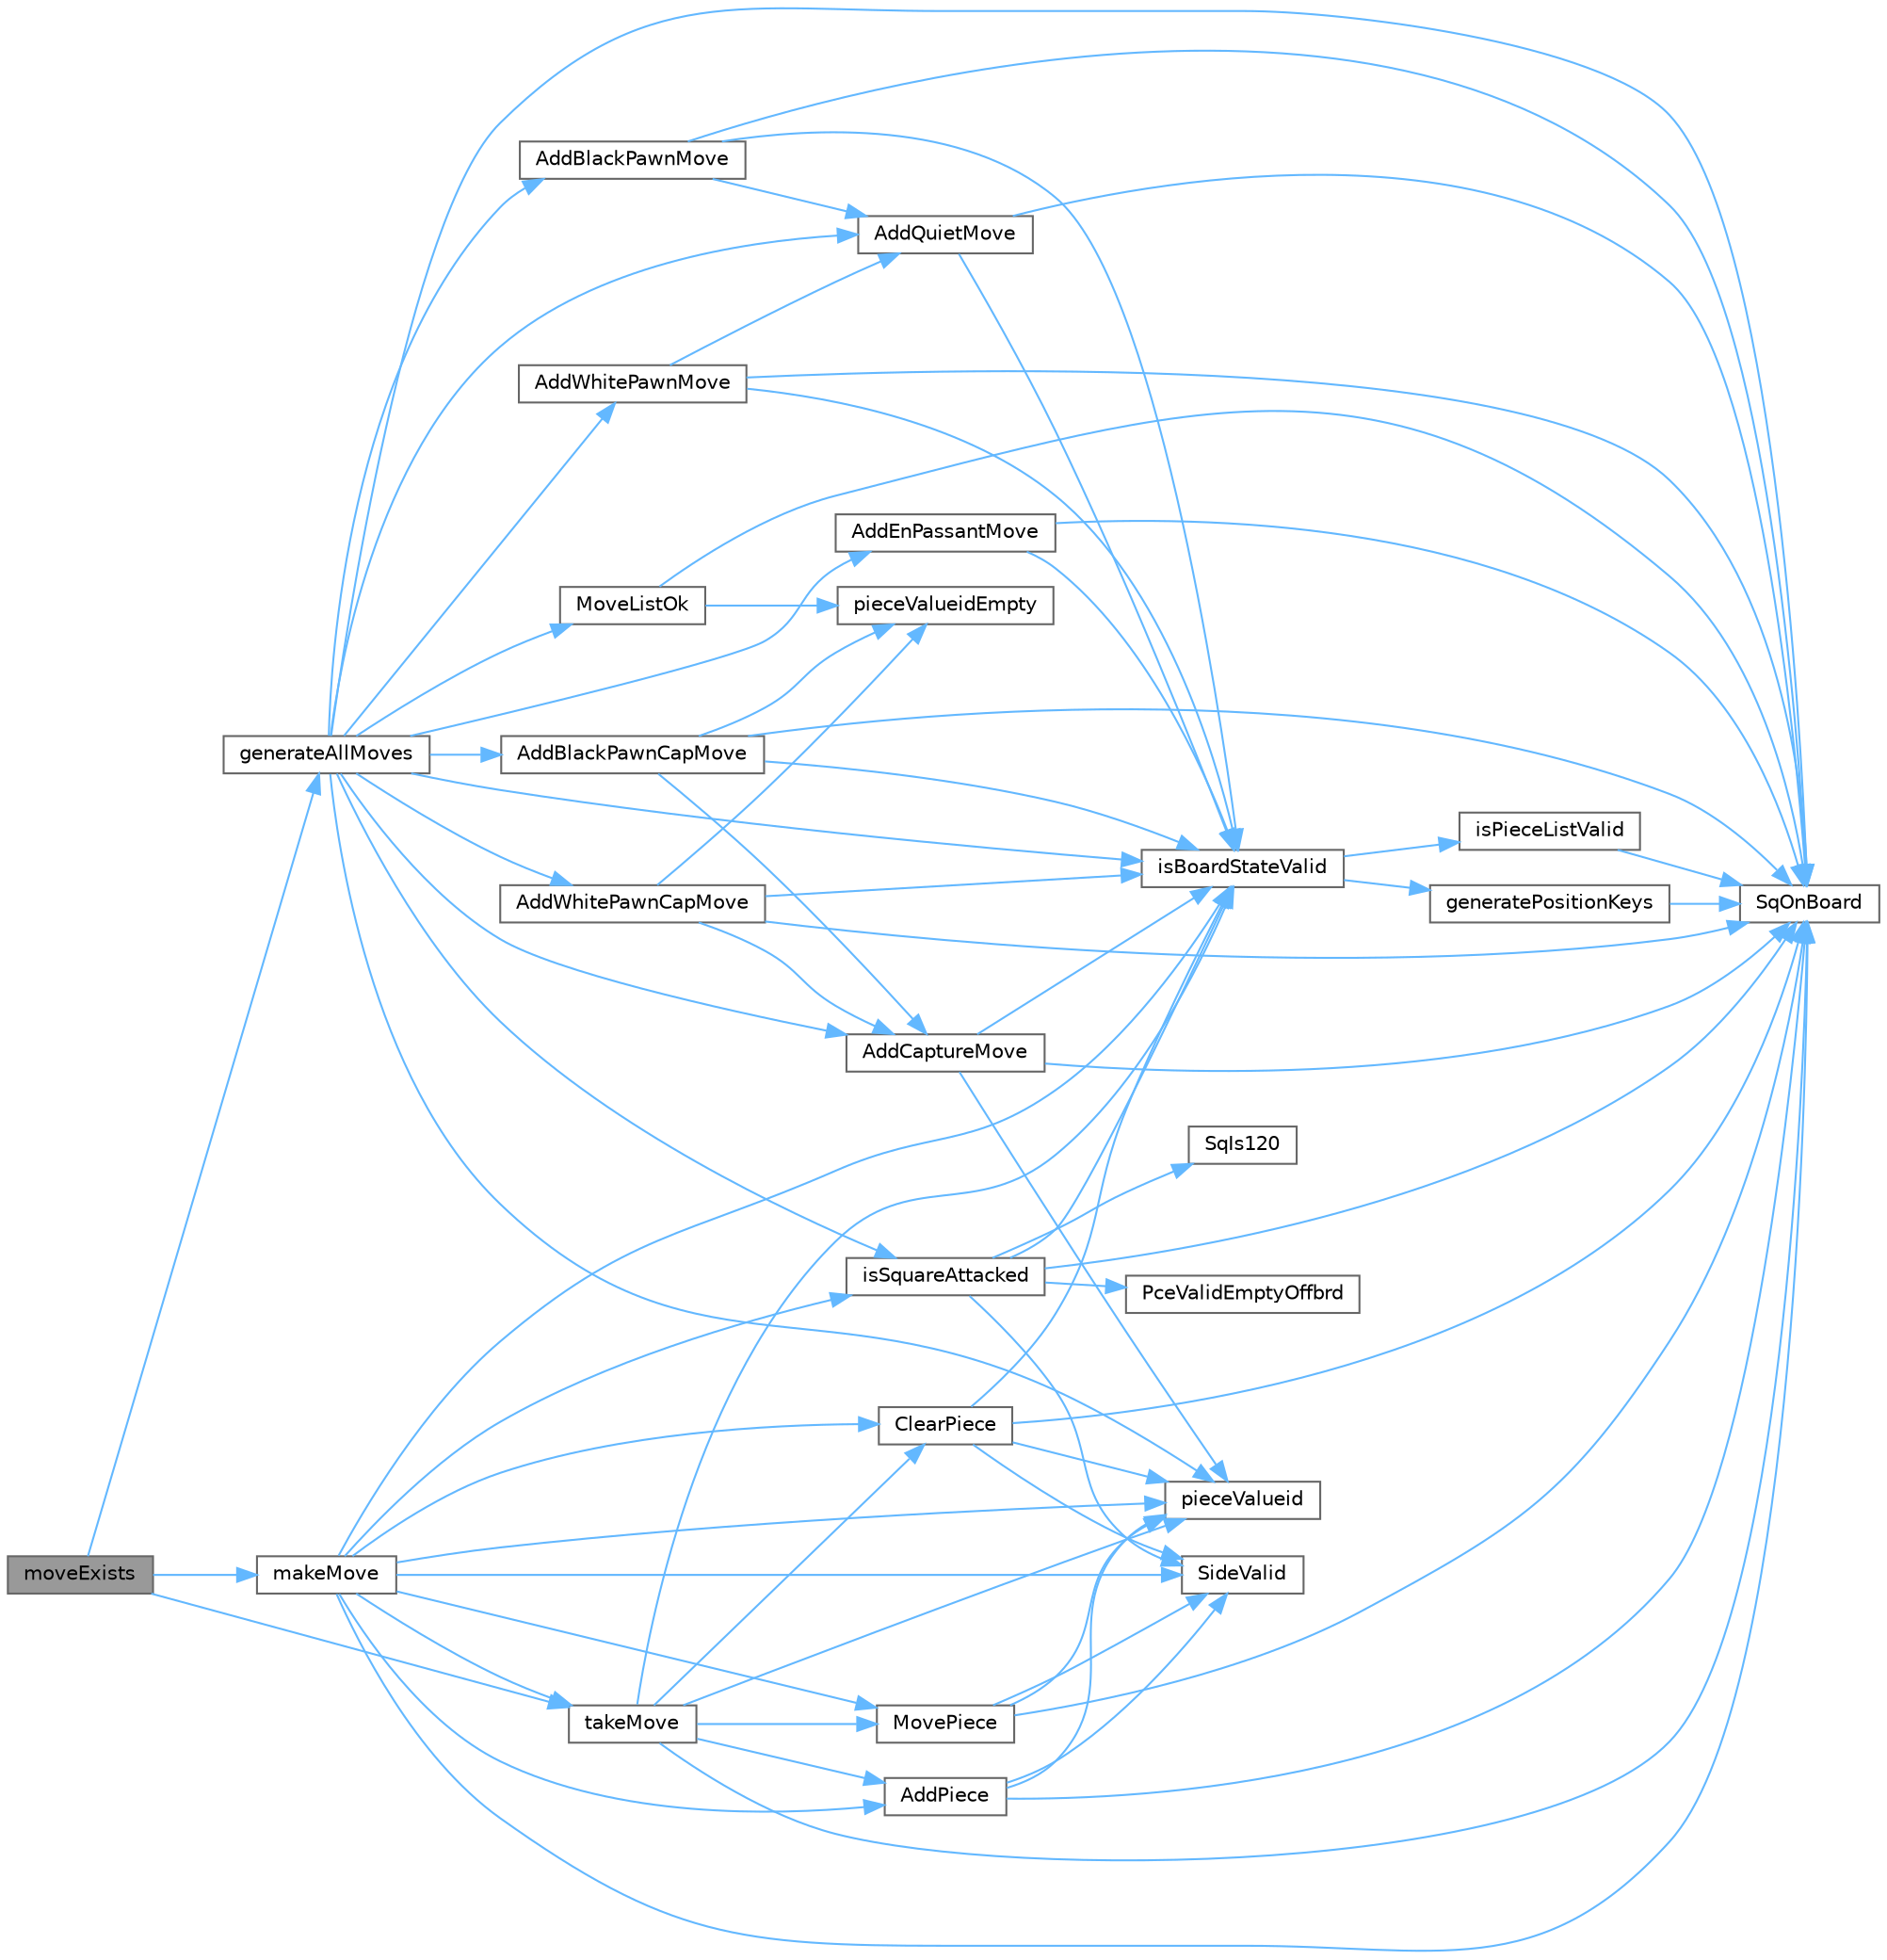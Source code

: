 digraph "moveExists"
{
 // INTERACTIVE_SVG=YES
 // LATEX_PDF_SIZE
  bgcolor="transparent";
  edge [fontname=Helvetica,fontsize=10,labelfontname=Helvetica,labelfontsize=10];
  node [fontname=Helvetica,fontsize=10,shape=box,height=0.2,width=0.4];
  rankdir="LR";
  Node1 [id="Node000001",label="moveExists",height=0.2,width=0.4,color="gray40", fillcolor="grey60", style="filled", fontcolor="black",tooltip="Check if a given move exists in the current position."];
  Node1 -> Node2 [id="edge73_Node000001_Node000002",color="steelblue1",style="solid",tooltip=" "];
  Node2 [id="Node000002",label="generateAllMoves",height=0.2,width=0.4,color="grey40", fillcolor="white", style="filled",URL="$move__generator_8cpp.html#a4d7178784dec62b5c55f61f52c432fdf",tooltip="Generate all pseudo-legal moves for the side to move."];
  Node2 -> Node3 [id="edge74_Node000002_Node000003",color="steelblue1",style="solid",tooltip=" "];
  Node3 [id="Node000003",label="AddBlackPawnCapMove",height=0.2,width=0.4,color="grey40", fillcolor="white", style="filled",URL="$move__generator_8cpp.html#a21d952c048f6586610eafeefcd4a0341",tooltip=" "];
  Node3 -> Node4 [id="edge75_Node000003_Node000004",color="steelblue1",style="solid",tooltip=" "];
  Node4 [id="Node000004",label="AddCaptureMove",height=0.2,width=0.4,color="grey40", fillcolor="white", style="filled",URL="$move__generator_8cpp.html#ad22de88ed58f37e575d4d3bbb7925329",tooltip=" "];
  Node4 -> Node5 [id="edge76_Node000004_Node000005",color="steelblue1",style="solid",tooltip=" "];
  Node5 [id="Node000005",label="isBoardStateValid",height=0.2,width=0.4,color="grey40", fillcolor="white", style="filled",URL="$board_8cpp.html#a27f071824f45c724e8ddd02c72b39871",tooltip="Performs a full internal consistency check of the board state."];
  Node5 -> Node6 [id="edge77_Node000005_Node000006",color="steelblue1",style="solid",tooltip=" "];
  Node6 [id="Node000006",label="generatePositionKeys",height=0.2,width=0.4,color="grey40", fillcolor="white", style="filled",URL="$hash__keys_8cpp.html#a8c1832e1dfd853cce944ddd2df57dd53",tooltip="Generates a Zobrist hash key for the given board position."];
  Node6 -> Node7 [id="edge78_Node000006_Node000007",color="steelblue1",style="solid",tooltip=" "];
  Node7 [id="Node000007",label="SqOnBoard",height=0.2,width=0.4,color="grey40", fillcolor="white", style="filled",URL="$validate_8cpp.html#ad5a569564ef016ed02a4fef23d89d9c4",tooltip="Checks if a given square index refers to a valid on-board square."];
  Node5 -> Node8 [id="edge79_Node000005_Node000008",color="steelblue1",style="solid",tooltip=" "];
  Node8 [id="Node000008",label="isPieceListValid",height=0.2,width=0.4,color="grey40", fillcolor="white", style="filled",URL="$board_8cpp.html#addbaf4fbab51f8032e0e7aabbffeab96",tooltip="Validate that piece list array is consistent with board state."];
  Node8 -> Node7 [id="edge80_Node000008_Node000007",color="steelblue1",style="solid",tooltip=" "];
  Node4 -> Node9 [id="edge81_Node000004_Node000009",color="steelblue1",style="solid",tooltip=" "];
  Node9 [id="Node000009",label="pieceValueid",height=0.2,width=0.4,color="grey40", fillcolor="white", style="filled",URL="$validate_8cpp.html#aca205110cd18879d0e0a965dee34b776",tooltip="Checks if the given piece code is a valid piece (non-empty)."];
  Node4 -> Node7 [id="edge82_Node000004_Node000007",color="steelblue1",style="solid",tooltip=" "];
  Node3 -> Node5 [id="edge83_Node000003_Node000005",color="steelblue1",style="solid",tooltip=" "];
  Node3 -> Node10 [id="edge84_Node000003_Node000010",color="steelblue1",style="solid",tooltip=" "];
  Node10 [id="Node000010",label="pieceValueidEmpty",height=0.2,width=0.4,color="grey40", fillcolor="white", style="filled",URL="$validate_8cpp.html#ac8317193b0ce2ab0c3d8d0f212cdd2b6",tooltip="Checks if the given piece code is either empty or a valid piece."];
  Node3 -> Node7 [id="edge85_Node000003_Node000007",color="steelblue1",style="solid",tooltip=" "];
  Node2 -> Node11 [id="edge86_Node000002_Node000011",color="steelblue1",style="solid",tooltip=" "];
  Node11 [id="Node000011",label="AddBlackPawnMove",height=0.2,width=0.4,color="grey40", fillcolor="white", style="filled",URL="$move__generator_8cpp.html#a529fbdfe853d3ad841c4c0b88c8e55f8",tooltip=" "];
  Node11 -> Node12 [id="edge87_Node000011_Node000012",color="steelblue1",style="solid",tooltip=" "];
  Node12 [id="Node000012",label="AddQuietMove",height=0.2,width=0.4,color="grey40", fillcolor="white", style="filled",URL="$move__generator_8cpp.html#a3a38227acc56d0a4f2531c45bbf17a43",tooltip=" "];
  Node12 -> Node5 [id="edge88_Node000012_Node000005",color="steelblue1",style="solid",tooltip=" "];
  Node12 -> Node7 [id="edge89_Node000012_Node000007",color="steelblue1",style="solid",tooltip=" "];
  Node11 -> Node5 [id="edge90_Node000011_Node000005",color="steelblue1",style="solid",tooltip=" "];
  Node11 -> Node7 [id="edge91_Node000011_Node000007",color="steelblue1",style="solid",tooltip=" "];
  Node2 -> Node4 [id="edge92_Node000002_Node000004",color="steelblue1",style="solid",tooltip=" "];
  Node2 -> Node13 [id="edge93_Node000002_Node000013",color="steelblue1",style="solid",tooltip=" "];
  Node13 [id="Node000013",label="AddEnPassantMove",height=0.2,width=0.4,color="grey40", fillcolor="white", style="filled",URL="$move__generator_8cpp.html#a1f1451a443ea747e0af2376725f4c62f",tooltip=" "];
  Node13 -> Node5 [id="edge94_Node000013_Node000005",color="steelblue1",style="solid",tooltip=" "];
  Node13 -> Node7 [id="edge95_Node000013_Node000007",color="steelblue1",style="solid",tooltip=" "];
  Node2 -> Node12 [id="edge96_Node000002_Node000012",color="steelblue1",style="solid",tooltip=" "];
  Node2 -> Node14 [id="edge97_Node000002_Node000014",color="steelblue1",style="solid",tooltip=" "];
  Node14 [id="Node000014",label="AddWhitePawnCapMove",height=0.2,width=0.4,color="grey40", fillcolor="white", style="filled",URL="$move__generator_8cpp.html#aa5050db53ab58a3d01f8db5b0c6681c9",tooltip=" "];
  Node14 -> Node4 [id="edge98_Node000014_Node000004",color="steelblue1",style="solid",tooltip=" "];
  Node14 -> Node5 [id="edge99_Node000014_Node000005",color="steelblue1",style="solid",tooltip=" "];
  Node14 -> Node10 [id="edge100_Node000014_Node000010",color="steelblue1",style="solid",tooltip=" "];
  Node14 -> Node7 [id="edge101_Node000014_Node000007",color="steelblue1",style="solid",tooltip=" "];
  Node2 -> Node15 [id="edge102_Node000002_Node000015",color="steelblue1",style="solid",tooltip=" "];
  Node15 [id="Node000015",label="AddWhitePawnMove",height=0.2,width=0.4,color="grey40", fillcolor="white", style="filled",URL="$move__generator_8cpp.html#a6470c50ad0bc1167743755ec2a6be107",tooltip=" "];
  Node15 -> Node12 [id="edge103_Node000015_Node000012",color="steelblue1",style="solid",tooltip=" "];
  Node15 -> Node5 [id="edge104_Node000015_Node000005",color="steelblue1",style="solid",tooltip=" "];
  Node15 -> Node7 [id="edge105_Node000015_Node000007",color="steelblue1",style="solid",tooltip=" "];
  Node2 -> Node5 [id="edge106_Node000002_Node000005",color="steelblue1",style="solid",tooltip=" "];
  Node2 -> Node16 [id="edge107_Node000002_Node000016",color="steelblue1",style="solid",tooltip=" "];
  Node16 [id="Node000016",label="isSquareAttacked",height=0.2,width=0.4,color="grey40", fillcolor="white", style="filled",URL="$attack_8cpp.html#a36ea46ff61e0738a61f70dcf90b5178b",tooltip="Determines if a given square is attacked by a given side."];
  Node16 -> Node5 [id="edge108_Node000016_Node000005",color="steelblue1",style="solid",tooltip=" "];
  Node16 -> Node17 [id="edge109_Node000016_Node000017",color="steelblue1",style="solid",tooltip=" "];
  Node17 [id="Node000017",label="PceValidEmptyOffbrd",height=0.2,width=0.4,color="grey40", fillcolor="white", style="filled",URL="$validate_8cpp.html#aac5a1baab60b7b72d85de73be258f91b",tooltip="Checks if the given piece code is empty, valid, or OFFBOARD."];
  Node16 -> Node18 [id="edge110_Node000016_Node000018",color="steelblue1",style="solid",tooltip=" "];
  Node18 [id="Node000018",label="SideValid",height=0.2,width=0.4,color="grey40", fillcolor="white", style="filled",URL="$validate_8cpp.html#ad7a2e012bffa6db3df97e7742c9d731d",tooltip="Checks if the given side identifier is valid."];
  Node16 -> Node19 [id="edge111_Node000016_Node000019",color="steelblue1",style="solid",tooltip=" "];
  Node19 [id="Node000019",label="SqIs120",height=0.2,width=0.4,color="grey40", fillcolor="white", style="filled",URL="$validate_8cpp.html#a48b5f0e20cf731ceeeb659fbc27b972c",tooltip="Checks if a given square index is within the 120-based range."];
  Node16 -> Node7 [id="edge112_Node000016_Node000007",color="steelblue1",style="solid",tooltip=" "];
  Node2 -> Node20 [id="edge113_Node000002_Node000020",color="steelblue1",style="solid",tooltip=" "];
  Node20 [id="Node000020",label="MoveListOk",height=0.2,width=0.4,color="grey40", fillcolor="white", style="filled",URL="$validate_8cpp.html#a63d4de5e5c2a915fbce5d856620285d6",tooltip="Validates that a move list is within bounds and references valid moves."];
  Node20 -> Node10 [id="edge114_Node000020_Node000010",color="steelblue1",style="solid",tooltip=" "];
  Node20 -> Node7 [id="edge115_Node000020_Node000007",color="steelblue1",style="solid",tooltip=" "];
  Node2 -> Node9 [id="edge116_Node000002_Node000009",color="steelblue1",style="solid",tooltip=" "];
  Node2 -> Node7 [id="edge117_Node000002_Node000007",color="steelblue1",style="solid",tooltip=" "];
  Node1 -> Node21 [id="edge118_Node000001_Node000021",color="steelblue1",style="solid",tooltip=" "];
  Node21 [id="Node000021",label="makeMove",height=0.2,width=0.4,color="grey40", fillcolor="white", style="filled",URL="$make__move_8cpp.html#a1b56f6dd56425f5fcc2c84f44025d4f5",tooltip="Make a move; returns non-zero if legal (king not left in check)."];
  Node21 -> Node22 [id="edge119_Node000021_Node000022",color="steelblue1",style="solid",tooltip=" "];
  Node22 [id="Node000022",label="AddPiece",height=0.2,width=0.4,color="grey40", fillcolor="white", style="filled",URL="$make__move_8cpp.html#a6ac5b01b46acf941303b6ff4505889b4",tooltip=" "];
  Node22 -> Node9 [id="edge120_Node000022_Node000009",color="steelblue1",style="solid",tooltip=" "];
  Node22 -> Node18 [id="edge121_Node000022_Node000018",color="steelblue1",style="solid",tooltip=" "];
  Node22 -> Node7 [id="edge122_Node000022_Node000007",color="steelblue1",style="solid",tooltip=" "];
  Node21 -> Node23 [id="edge123_Node000021_Node000023",color="steelblue1",style="solid",tooltip=" "];
  Node23 [id="Node000023",label="ClearPiece",height=0.2,width=0.4,color="grey40", fillcolor="white", style="filled",URL="$make__move_8cpp.html#a7638b740f3b9301ec3ef126abaeef83e",tooltip=" "];
  Node23 -> Node5 [id="edge124_Node000023_Node000005",color="steelblue1",style="solid",tooltip=" "];
  Node23 -> Node9 [id="edge125_Node000023_Node000009",color="steelblue1",style="solid",tooltip=" "];
  Node23 -> Node18 [id="edge126_Node000023_Node000018",color="steelblue1",style="solid",tooltip=" "];
  Node23 -> Node7 [id="edge127_Node000023_Node000007",color="steelblue1",style="solid",tooltip=" "];
  Node21 -> Node5 [id="edge128_Node000021_Node000005",color="steelblue1",style="solid",tooltip=" "];
  Node21 -> Node16 [id="edge129_Node000021_Node000016",color="steelblue1",style="solid",tooltip=" "];
  Node21 -> Node24 [id="edge130_Node000021_Node000024",color="steelblue1",style="solid",tooltip=" "];
  Node24 [id="Node000024",label="MovePiece",height=0.2,width=0.4,color="grey40", fillcolor="white", style="filled",URL="$make__move_8cpp.html#ad096f1812d822251b98ffbc3894bc1d5",tooltip=" "];
  Node24 -> Node9 [id="edge131_Node000024_Node000009",color="steelblue1",style="solid",tooltip=" "];
  Node24 -> Node18 [id="edge132_Node000024_Node000018",color="steelblue1",style="solid",tooltip=" "];
  Node24 -> Node7 [id="edge133_Node000024_Node000007",color="steelblue1",style="solid",tooltip=" "];
  Node21 -> Node9 [id="edge134_Node000021_Node000009",color="steelblue1",style="solid",tooltip=" "];
  Node21 -> Node18 [id="edge135_Node000021_Node000018",color="steelblue1",style="solid",tooltip=" "];
  Node21 -> Node7 [id="edge136_Node000021_Node000007",color="steelblue1",style="solid",tooltip=" "];
  Node21 -> Node25 [id="edge137_Node000021_Node000025",color="steelblue1",style="solid",tooltip=" "];
  Node25 [id="Node000025",label="takeMove",height=0.2,width=0.4,color="grey40", fillcolor="white", style="filled",URL="$make__move_8cpp.html#aa9576282fc64517514da4a21518ae4d7",tooltip="Undo the last made move."];
  Node25 -> Node22 [id="edge138_Node000025_Node000022",color="steelblue1",style="solid",tooltip=" "];
  Node25 -> Node23 [id="edge139_Node000025_Node000023",color="steelblue1",style="solid",tooltip=" "];
  Node25 -> Node5 [id="edge140_Node000025_Node000005",color="steelblue1",style="solid",tooltip=" "];
  Node25 -> Node24 [id="edge141_Node000025_Node000024",color="steelblue1",style="solid",tooltip=" "];
  Node25 -> Node9 [id="edge142_Node000025_Node000009",color="steelblue1",style="solid",tooltip=" "];
  Node25 -> Node7 [id="edge143_Node000025_Node000007",color="steelblue1",style="solid",tooltip=" "];
  Node1 -> Node25 [id="edge144_Node000001_Node000025",color="steelblue1",style="solid",tooltip=" "];
}
